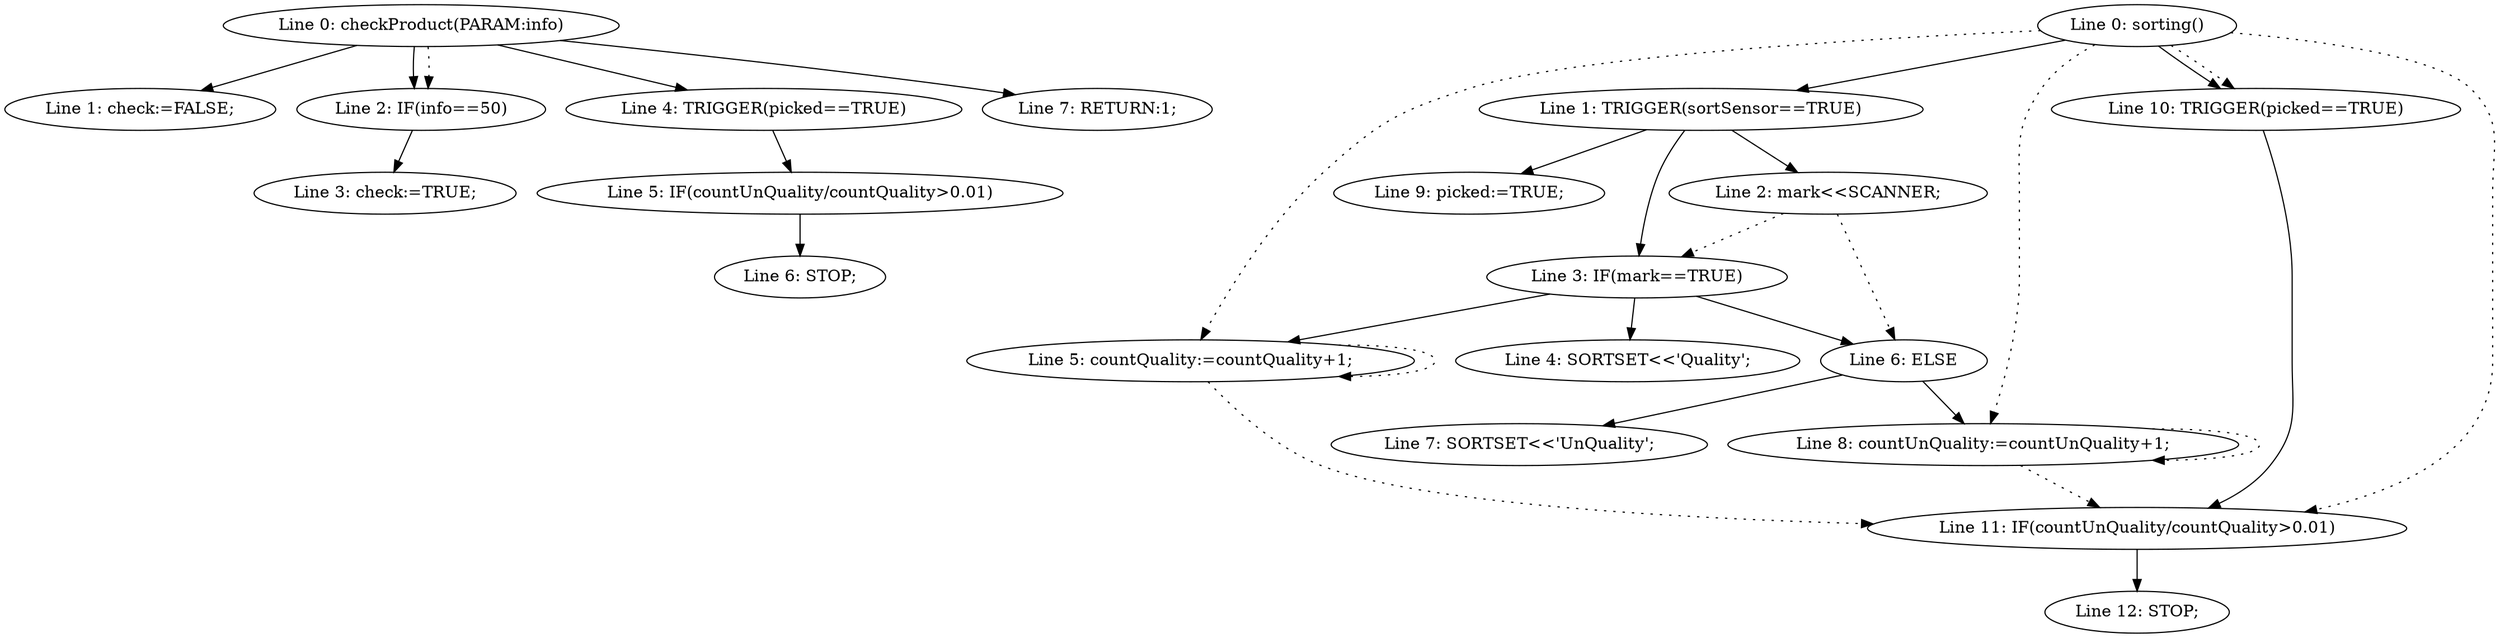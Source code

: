 digraph G
{
"Line 0: checkProduct(PARAM:info)"->"Line 1: check:=FALSE;"
"Line 0: checkProduct(PARAM:info)"->"Line 2: IF(info==50)"
"Line 0: checkProduct(PARAM:info)"->"Line 4: TRIGGER(picked==TRUE)"
"Line 0: checkProduct(PARAM:info)"->"Line 7: RETURN:1;"
"Line 2: IF(info==50)"->"Line 3: check:=TRUE;"
"Line 4: TRIGGER(picked==TRUE)"->"Line 5: IF(countUnQuality/countQuality>0.01)"
"Line 5: IF(countUnQuality/countQuality>0.01)"->"Line 6: STOP;"
"Line 0: checkProduct(PARAM:info)"->"Line 2: IF(info==50)"[style=dotted]
"Line 0: sorting()"->"Line 1: TRIGGER(sortSensor==TRUE)"
"Line 0: sorting()"->"Line 10: TRIGGER(picked==TRUE)"
"Line 1: TRIGGER(sortSensor==TRUE)"->"Line 2: mark<<SCANNER;"
"Line 1: TRIGGER(sortSensor==TRUE)"->"Line 3: IF(mark==TRUE)"
"Line 1: TRIGGER(sortSensor==TRUE)"->"Line 9: picked:=TRUE;"
"Line 3: IF(mark==TRUE)"->"Line 4: SORTSET<<'Quality';"
"Line 3: IF(mark==TRUE)"->"Line 5: countQuality:=countQuality+1;"
"Line 3: IF(mark==TRUE)"->"Line 6: ELSE"
"Line 6: ELSE"->"Line 7: SORTSET<<'UnQuality';"
"Line 6: ELSE"->"Line 8: countUnQuality:=countUnQuality+1;"
"Line 10: TRIGGER(picked==TRUE)"->"Line 11: IF(countUnQuality/countQuality>0.01)"
"Line 11: IF(countUnQuality/countQuality>0.01)"->"Line 12: STOP;"
"Line 0: sorting()"->"Line 5: countQuality:=countQuality+1;"[style=dotted]
"Line 0: sorting()"->"Line 8: countUnQuality:=countUnQuality+1;"[style=dotted]
"Line 0: sorting()"->"Line 10: TRIGGER(picked==TRUE)"[style=dotted]
"Line 0: sorting()"->"Line 11: IF(countUnQuality/countQuality>0.01)"[style=dotted]
"Line 2: mark<<SCANNER;"->"Line 3: IF(mark==TRUE)"[style=dotted]
"Line 2: mark<<SCANNER;"->"Line 6: ELSE"[style=dotted]
"Line 5: countQuality:=countQuality+1;"->"Line 5: countQuality:=countQuality+1;"[style=dotted]
"Line 5: countQuality:=countQuality+1;"->"Line 11: IF(countUnQuality/countQuality>0.01)"[style=dotted]
"Line 8: countUnQuality:=countUnQuality+1;"->"Line 8: countUnQuality:=countUnQuality+1;"[style=dotted]
"Line 8: countUnQuality:=countUnQuality+1;"->"Line 11: IF(countUnQuality/countQuality>0.01)"[style=dotted]
}